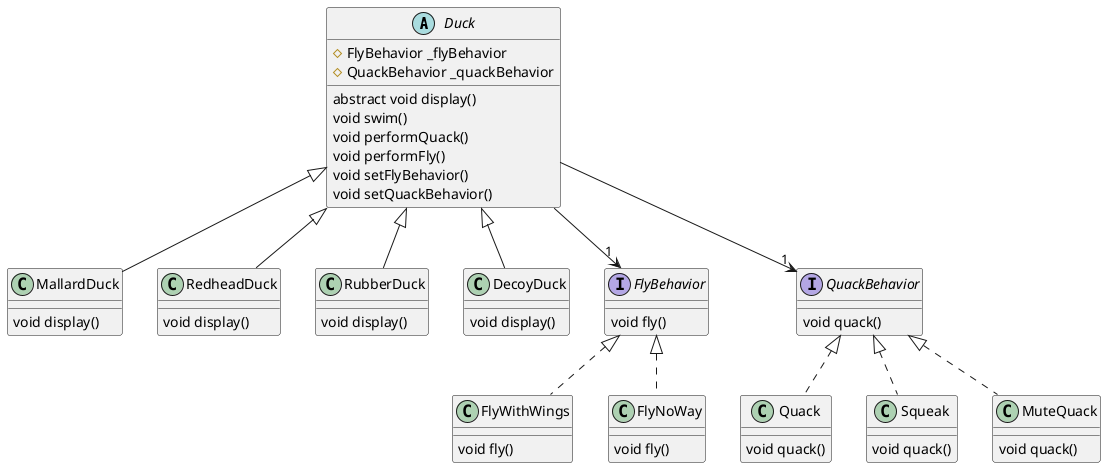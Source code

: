 @startuml
Duck <|-- MallardDuck
Duck <|-- RedheadDuck
Duck <|-- RubberDuck
Duck <|-- DecoyDuck
Duck --> "1" FlyBehavior
Duck --> "1" QuackBehavior

FlyBehavior <|.. FlyWithWings
FlyBehavior <|.. FlyNoWay

QuackBehavior <|.. Quack
QuackBehavior <|.. Squeak
QuackBehavior <|.. MuteQuack


abstract class Duck {
    # FlyBehavior _flyBehavior
    # QuackBehavior _quackBehavior

    abstract void display()
    void swim()
    void performQuack()
    void performFly()
    void setFlyBehavior()
    void setQuackBehavior()
}
interface FlyBehavior {
    {method} void fly()
}
interface QuackBehavior {
    {method} void quack()
}

class MallardDuck {
    {method} void display()
}
class RedheadDuck {
    {method} void display()
}
class RubberDuck {
    {method} void display()
}
class DecoyDuck {
    {method} void display()
}

class FlyWithWings {
    {method} void fly()
}
class FlyNoWay {
    {method} void fly()
}

class Quack {
    {method} void quack()
}
class Squeak {
    {method} void quack()
}
class MuteQuack {
    {method} void quack()
}
@enduml
